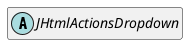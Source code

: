 @startuml
set namespaceSeparator \\
hide members
hide << alias >> circle

abstract class JHtmlActionsDropdown
@enduml
